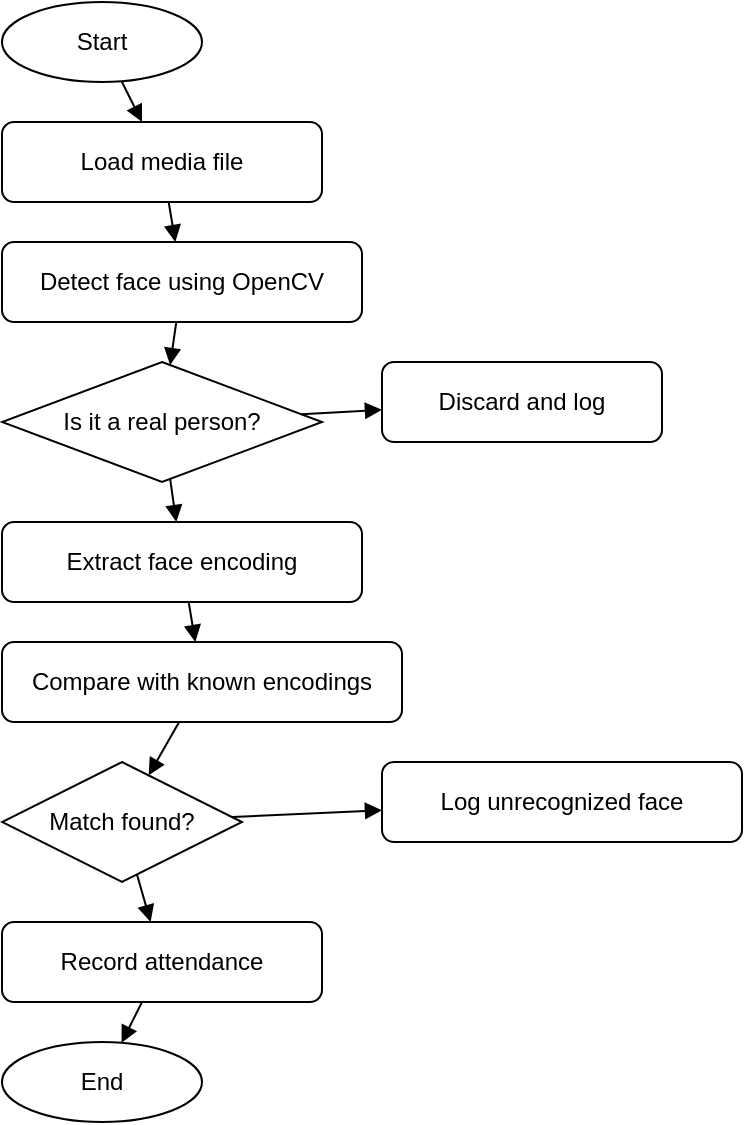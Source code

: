 <mxfile version="27.0.8">
  <diagram name="Face Attendance Flowchart" id="flowchart-1">
    <mxGraphModel dx="1042" dy="527" grid="1" gridSize="10" guides="1" tooltips="1" connect="1" arrows="1" fold="1" page="1" pageScale="1" pageWidth="827" pageHeight="1169" math="0" shadow="0">
      <root>
        <mxCell id="0" />
        <mxCell id="1" parent="0" />
        <mxCell id="start" value="Start" style="ellipse;whiteSpace=wrap;html=1;" parent="1" vertex="1">
          <mxGeometry x="60" y="40" width="100" height="40" as="geometry" />
        </mxCell>
        <mxCell id="load" value="Load media file" style="rounded=1;whiteSpace=wrap;html=1;" parent="1" vertex="1">
          <mxGeometry x="60" y="100" width="160" height="40" as="geometry" />
        </mxCell>
        <mxCell id="detect" value="Detect face using OpenCV" style="rounded=1;whiteSpace=wrap;html=1;" parent="1" vertex="1">
          <mxGeometry x="60" y="160" width="180" height="40" as="geometry" />
        </mxCell>
        <mxCell id="liveliness" value="Is it a real person?" style="rhombus;whiteSpace=wrap;html=1;" parent="1" vertex="1">
          <mxGeometry x="60" y="220" width="160" height="60" as="geometry" />
        </mxCell>
        <mxCell id="discard" value="Discard and log" style="rounded=1;whiteSpace=wrap;html=1;" parent="1" vertex="1">
          <mxGeometry x="250" y="220" width="140" height="40" as="geometry" />
        </mxCell>
        <mxCell id="extract" value="Extract face encoding" style="rounded=1;whiteSpace=wrap;html=1;" parent="1" vertex="1">
          <mxGeometry x="60" y="300" width="180" height="40" as="geometry" />
        </mxCell>
        <mxCell id="compare" value="Compare with known encodings" style="rounded=1;whiteSpace=wrap;html=1;" parent="1" vertex="1">
          <mxGeometry x="60" y="360" width="200" height="40" as="geometry" />
        </mxCell>
        <mxCell id="match" value="Match found?" style="rhombus;whiteSpace=wrap;html=1;" parent="1" vertex="1">
          <mxGeometry x="60" y="420" width="120" height="60" as="geometry" />
        </mxCell>
        <mxCell id="record" value="Record attendance" style="rounded=1;whiteSpace=wrap;html=1;" parent="1" vertex="1">
          <mxGeometry x="60" y="500" width="160" height="40" as="geometry" />
        </mxCell>
        <mxCell id="unrecog" value="Log unrecognized face" style="rounded=1;whiteSpace=wrap;html=1;" parent="1" vertex="1">
          <mxGeometry x="250" y="420" width="180" height="40" as="geometry" />
        </mxCell>
        <mxCell id="end" value="End" style="ellipse;whiteSpace=wrap;html=1;" parent="1" vertex="1">
          <mxGeometry x="60" y="560" width="100" height="40" as="geometry" />
        </mxCell>
        <mxCell id="c1" style="endArrow=block;" parent="1" source="start" target="load" edge="1">
          <mxGeometry relative="1" as="geometry" />
        </mxCell>
        <mxCell id="c2" style="endArrow=block;" parent="1" source="load" target="detect" edge="1">
          <mxGeometry relative="1" as="geometry" />
        </mxCell>
        <mxCell id="c3" style="endArrow=block;" parent="1" source="detect" target="liveliness" edge="1">
          <mxGeometry relative="1" as="geometry" />
        </mxCell>
        <mxCell id="c4" style="endArrow=block;" parent="1" source="liveliness" target="discard" edge="1">
          <mxGeometry x="0.5" relative="1" as="geometry" />
        </mxCell>
        <mxCell id="c5" style="endArrow=block;" parent="1" source="liveliness" target="extract" edge="1">
          <mxGeometry relative="1" as="geometry" />
        </mxCell>
        <mxCell id="c6" style="endArrow=block;" parent="1" source="extract" target="compare" edge="1">
          <mxGeometry relative="1" as="geometry" />
        </mxCell>
        <mxCell id="c7" style="endArrow=block;" parent="1" source="compare" target="match" edge="1">
          <mxGeometry relative="1" as="geometry" />
        </mxCell>
        <mxCell id="c8" style="endArrow=block;" parent="1" source="match" target="record" edge="1">
          <mxGeometry relative="1" as="geometry" />
        </mxCell>
        <mxCell id="c9" style="endArrow=block;" parent="1" source="match" target="unrecog" edge="1">
          <mxGeometry relative="1" as="geometry" />
        </mxCell>
        <mxCell id="c10" style="endArrow=block;" parent="1" source="record" target="end" edge="1">
          <mxGeometry relative="1" as="geometry" />
        </mxCell>
      </root>
    </mxGraphModel>
  </diagram>
</mxfile>

